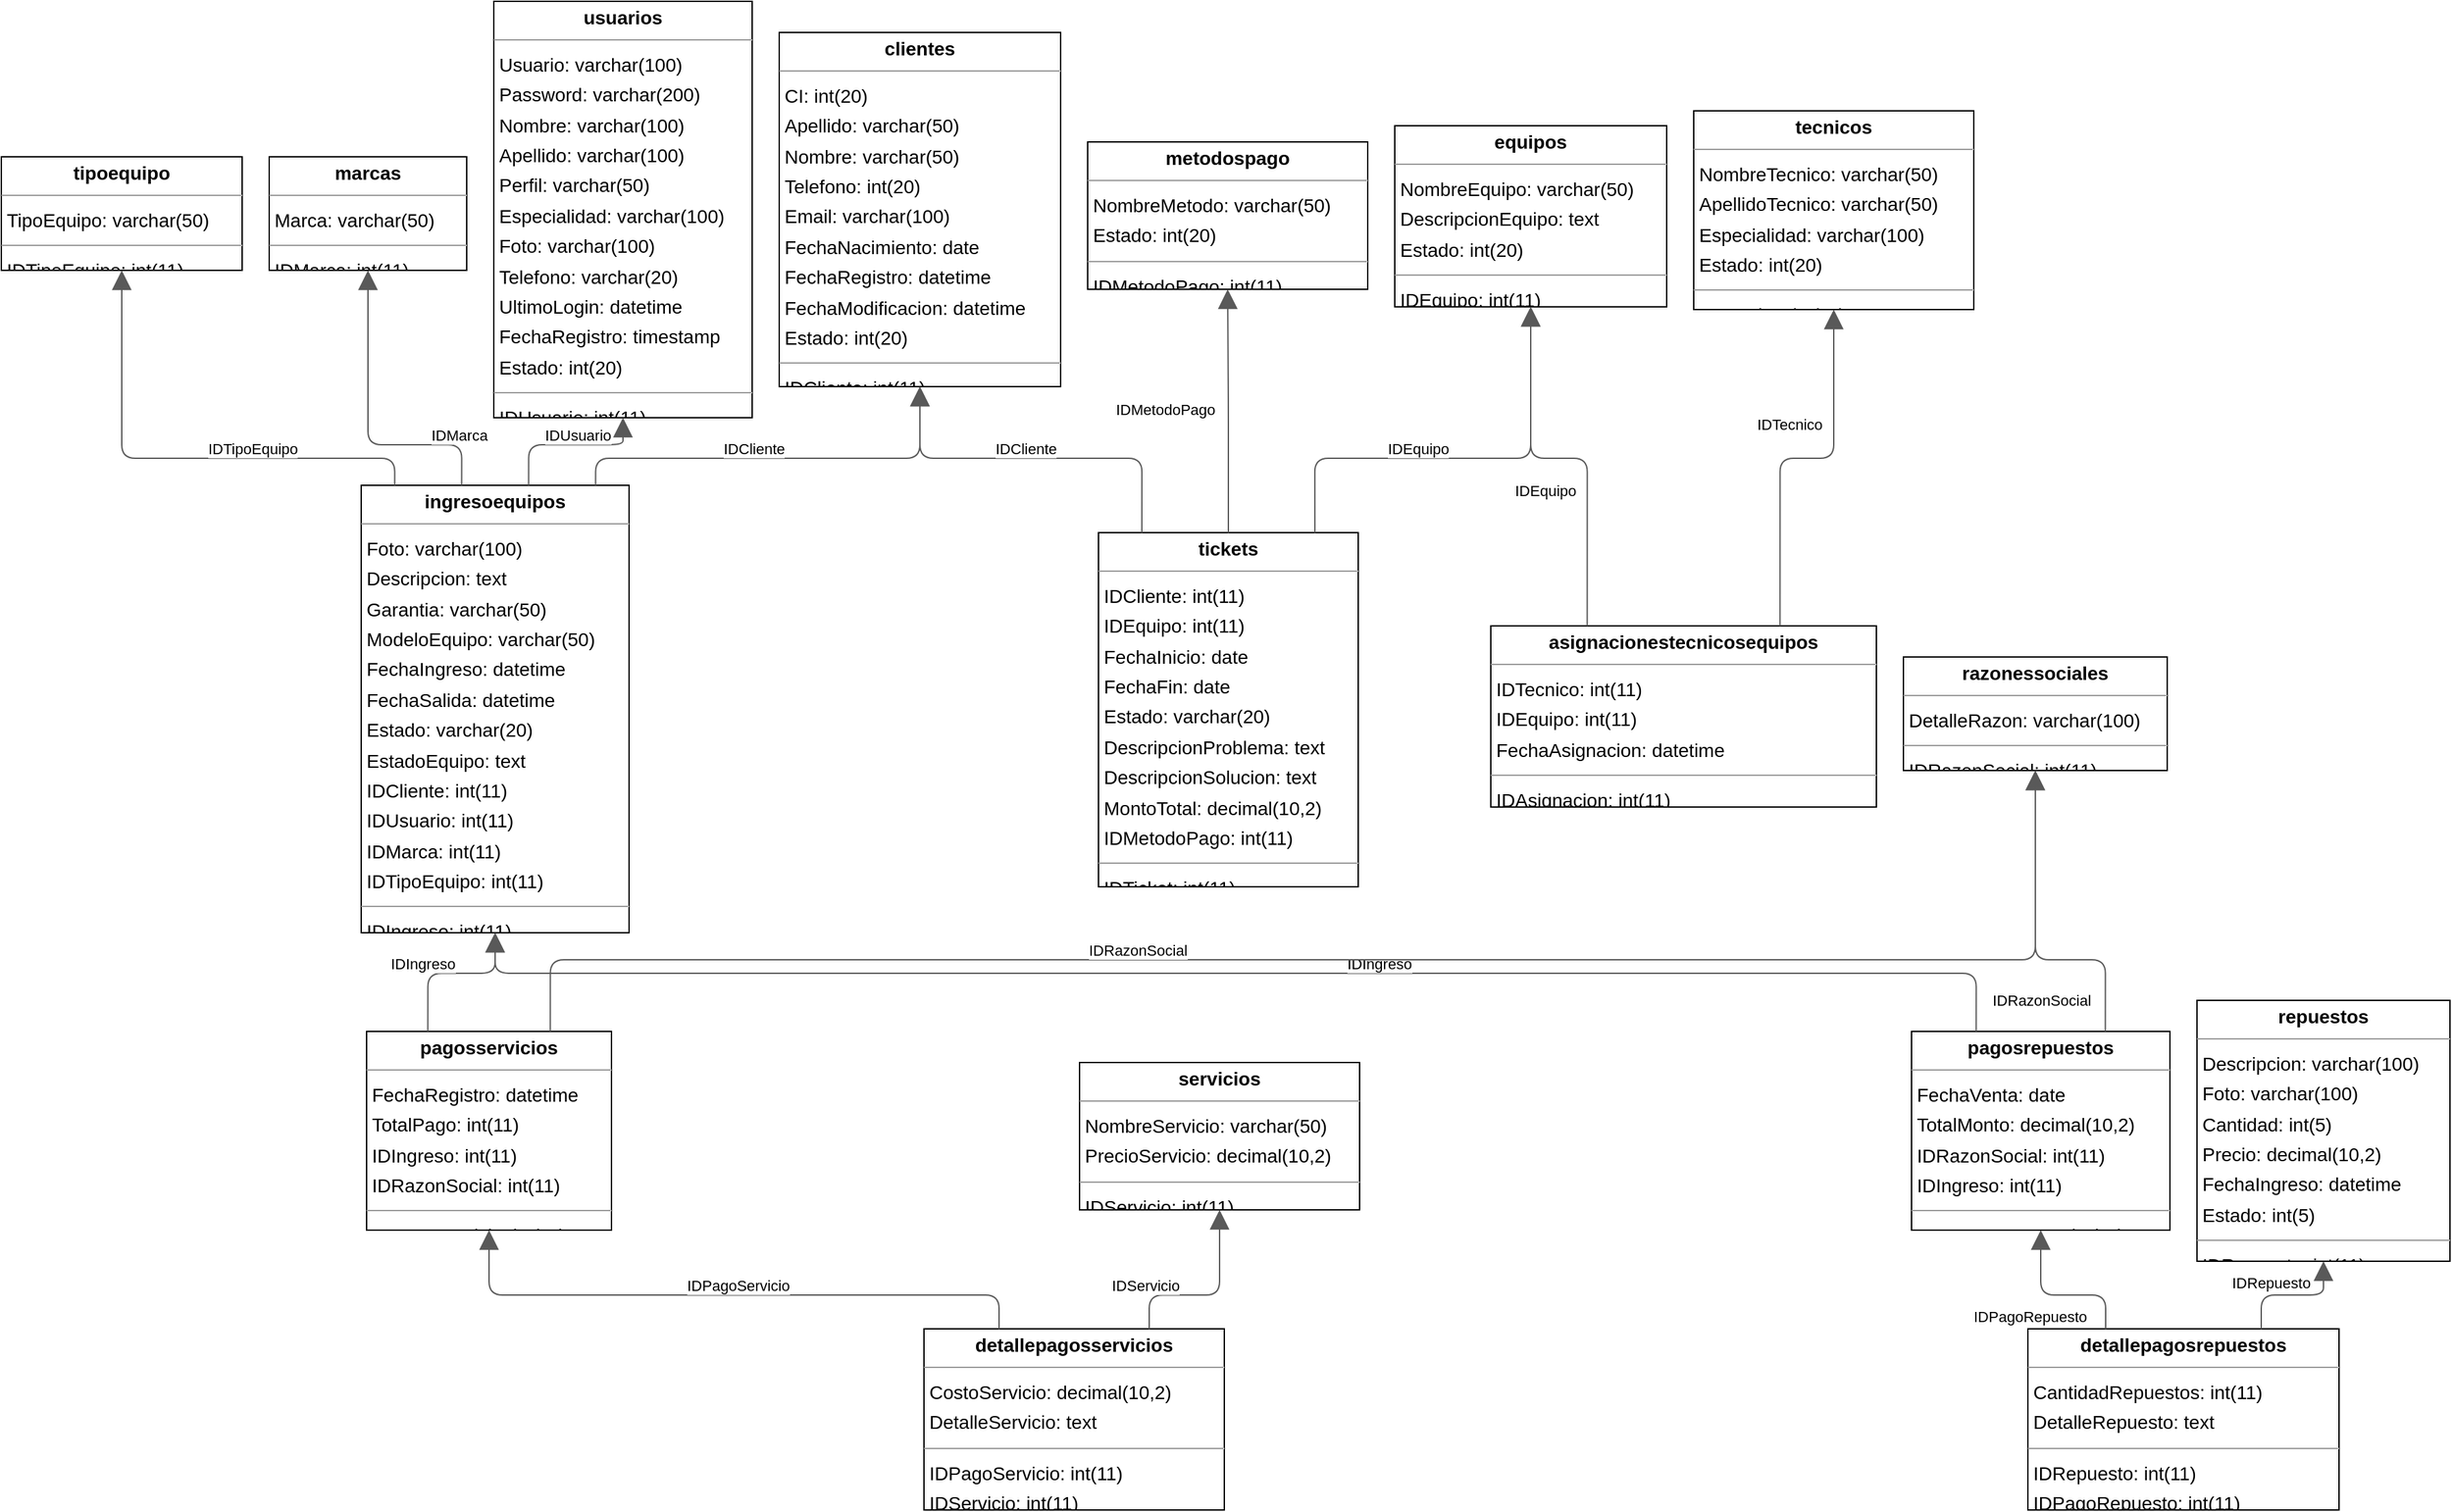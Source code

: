 <mxGraphModel dx="0" dy="0" grid="1" gridSize="10" guides="1" tooltips="1" connect="1" arrows="1" fold="1" page="0" pageScale="1" background="none" math="0" shadow="0">
  <root>
    <mxCell id="0" />
    <mxCell id="1" parent="0" />
    <mxCell id="node12" parent="1" vertex="1" value="&lt;p style=&quot;margin:0px;margin-top:4px;text-align:center;&quot;&gt;&lt;b&gt;asignacionestecnicosequipos&lt;/b&gt;&lt;/p&gt;&lt;hr size=&quot;1&quot;/&gt;&lt;p style=&quot;margin:0 0 0 4px;line-height:1.6;&quot;&gt; IDTecnico: int(11)&lt;br/&gt; IDEquipo: int(11)&lt;br/&gt; FechaAsignacion: datetime&lt;/p&gt;&lt;hr size=&quot;1&quot;/&gt;&lt;p style=&quot;margin:0 0 0 4px;line-height:1.6;&quot;&gt; IDAsignacion: int(11)&lt;/p&gt;" style="verticalAlign=top;align=left;overflow=fill;fontSize=14;fontFamily=Helvetica;html=1;rounded=0;shadow=0;comic=0;labelBackgroundColor=none;strokeWidth=1;">
      <mxGeometry x="958" y="296" width="285" height="134" as="geometry" />
    </mxCell>
    <mxCell id="node0" parent="1" vertex="1" value="&lt;p style=&quot;margin:0px;margin-top:4px;text-align:center;&quot;&gt;&lt;b&gt;clientes&lt;/b&gt;&lt;/p&gt;&lt;hr size=&quot;1&quot;/&gt;&lt;p style=&quot;margin:0 0 0 4px;line-height:1.6;&quot;&gt; CI: int(20)&lt;br/&gt; Apellido: varchar(50)&lt;br/&gt; Nombre: varchar(50)&lt;br/&gt; Telefono: int(20)&lt;br/&gt; Email: varchar(100)&lt;br/&gt; FechaNacimiento: date&lt;br/&gt; FechaRegistro: datetime&lt;br/&gt; FechaModificacion: datetime&lt;br/&gt; Estado: int(20)&lt;/p&gt;&lt;hr size=&quot;1&quot;/&gt;&lt;p style=&quot;margin:0 0 0 4px;line-height:1.6;&quot;&gt; IDCliente: int(11)&lt;/p&gt;" style="verticalAlign=top;align=left;overflow=fill;fontSize=14;fontFamily=Helvetica;html=1;rounded=0;shadow=0;comic=0;labelBackgroundColor=none;strokeWidth=1;">
      <mxGeometry x="432" y="-143" width="208" height="262" as="geometry" />
    </mxCell>
    <mxCell id="node6" parent="1" vertex="1" value="&lt;p style=&quot;margin:0px;margin-top:4px;text-align:center;&quot;&gt;&lt;b&gt;detallepagosrepuestos&lt;/b&gt;&lt;/p&gt;&lt;hr size=&quot;1&quot;/&gt;&lt;p style=&quot;margin:0 0 0 4px;line-height:1.6;&quot;&gt; CantidadRepuestos: int(11)&lt;br/&gt; DetalleRepuesto: text&lt;/p&gt;&lt;hr size=&quot;1&quot;/&gt;&lt;p style=&quot;margin:0 0 0 4px;line-height:1.6;&quot;&gt; IDRepuesto: int(11)&lt;br/&gt; IDPagoRepuesto: int(11)&lt;/p&gt;" style="verticalAlign=top;align=left;overflow=fill;fontSize=14;fontFamily=Helvetica;html=1;rounded=0;shadow=0;comic=0;labelBackgroundColor=none;strokeWidth=1;">
      <mxGeometry x="1355" y="816" width="230" height="134" as="geometry" />
    </mxCell>
    <mxCell id="node4" parent="1" vertex="1" value="&lt;p style=&quot;margin:0px;margin-top:4px;text-align:center;&quot;&gt;&lt;b&gt;detallepagosservicios&lt;/b&gt;&lt;/p&gt;&lt;hr size=&quot;1&quot;/&gt;&lt;p style=&quot;margin:0 0 0 4px;line-height:1.6;&quot;&gt; CostoServicio: decimal(10,2)&lt;br/&gt; DetalleServicio: text&lt;/p&gt;&lt;hr size=&quot;1&quot;/&gt;&lt;p style=&quot;margin:0 0 0 4px;line-height:1.6;&quot;&gt; IDPagoServicio: int(11)&lt;br/&gt; IDServicio: int(11)&lt;/p&gt;" style="verticalAlign=top;align=left;overflow=fill;fontSize=14;fontFamily=Helvetica;html=1;rounded=0;shadow=0;comic=0;labelBackgroundColor=none;strokeWidth=1;">
      <mxGeometry x="539" y="816" width="222" height="134" as="geometry" />
    </mxCell>
    <mxCell id="node16" parent="1" vertex="1" value="&lt;p style=&quot;margin:0px;margin-top:4px;text-align:center;&quot;&gt;&lt;b&gt;equipos&lt;/b&gt;&lt;/p&gt;&lt;hr size=&quot;1&quot;/&gt;&lt;p style=&quot;margin:0 0 0 4px;line-height:1.6;&quot;&gt; NombreEquipo: varchar(50)&lt;br/&gt; DescripcionEquipo: text&lt;br/&gt; Estado: int(20)&lt;/p&gt;&lt;hr size=&quot;1&quot;/&gt;&lt;p style=&quot;margin:0 0 0 4px;line-height:1.6;&quot;&gt; IDEquipo: int(11)&lt;/p&gt;" style="verticalAlign=top;align=left;overflow=fill;fontSize=14;fontFamily=Helvetica;html=1;rounded=0;shadow=0;comic=0;labelBackgroundColor=none;strokeWidth=1;">
      <mxGeometry x="887" y="-74" width="201" height="134" as="geometry" />
    </mxCell>
    <mxCell id="node1" parent="1" vertex="1" value="&lt;p style=&quot;margin:0px;margin-top:4px;text-align:center;&quot;&gt;&lt;b&gt;ingresoequipos&lt;/b&gt;&lt;/p&gt;&lt;hr size=&quot;1&quot;/&gt;&lt;p style=&quot;margin:0 0 0 4px;line-height:1.6;&quot;&gt; Foto: varchar(100)&lt;br/&gt; Descripcion: text&lt;br/&gt; Garantia: varchar(50)&lt;br/&gt; ModeloEquipo: varchar(50)&lt;br/&gt; FechaIngreso: datetime&lt;br/&gt; FechaSalida: datetime&lt;br/&gt; Estado: varchar(20)&lt;br/&gt; EstadoEquipo: text&lt;br/&gt; IDCliente: int(11)&lt;br/&gt; IDUsuario: int(11)&lt;br/&gt; IDMarca: int(11)&lt;br/&gt; IDTipoEquipo: int(11)&lt;/p&gt;&lt;hr size=&quot;1&quot;/&gt;&lt;p style=&quot;margin:0 0 0 4px;line-height:1.6;&quot;&gt; IDIngreso: int(11)&lt;/p&gt;" style="verticalAlign=top;align=left;overflow=fill;fontSize=14;fontFamily=Helvetica;html=1;rounded=0;shadow=0;comic=0;labelBackgroundColor=none;strokeWidth=1;">
      <mxGeometry x="123" y="192" width="198" height="331" as="geometry" />
    </mxCell>
    <mxCell id="node9" parent="1" vertex="1" value="&lt;p style=&quot;margin:0px;margin-top:4px;text-align:center;&quot;&gt;&lt;b&gt;marcas&lt;/b&gt;&lt;/p&gt;&lt;hr size=&quot;1&quot;/&gt;&lt;p style=&quot;margin:0 0 0 4px;line-height:1.6;&quot;&gt; Marca: varchar(50)&lt;/p&gt;&lt;hr size=&quot;1&quot;/&gt;&lt;p style=&quot;margin:0 0 0 4px;line-height:1.6;&quot;&gt; IDMarca: int(11)&lt;/p&gt;" style="verticalAlign=top;align=left;overflow=fill;fontSize=14;fontFamily=Helvetica;html=1;rounded=0;shadow=0;comic=0;labelBackgroundColor=none;strokeWidth=1;">
      <mxGeometry x="55" y="-51" width="146" height="84" as="geometry" />
    </mxCell>
    <mxCell id="node15" parent="1" vertex="1" value="&lt;p style=&quot;margin:0px;margin-top:4px;text-align:center;&quot;&gt;&lt;b&gt;metodospago&lt;/b&gt;&lt;/p&gt;&lt;hr size=&quot;1&quot;/&gt;&lt;p style=&quot;margin:0 0 0 4px;line-height:1.6;&quot;&gt; NombreMetodo: varchar(50)&lt;br/&gt; Estado: int(20)&lt;/p&gt;&lt;hr size=&quot;1&quot;/&gt;&lt;p style=&quot;margin:0 0 0 4px;line-height:1.6;&quot;&gt; IDMetodoPago: int(11)&lt;/p&gt;" style="verticalAlign=top;align=left;overflow=fill;fontSize=14;fontFamily=Helvetica;html=1;rounded=0;shadow=0;comic=0;labelBackgroundColor=none;strokeWidth=1;">
      <mxGeometry x="660" y="-62" width="207" height="109" as="geometry" />
    </mxCell>
    <mxCell id="node13" parent="1" vertex="1" value="&lt;p style=&quot;margin:0px;margin-top:4px;text-align:center;&quot;&gt;&lt;b&gt;pagosrepuestos&lt;/b&gt;&lt;/p&gt;&lt;hr size=&quot;1&quot;/&gt;&lt;p style=&quot;margin:0 0 0 4px;line-height:1.6;&quot;&gt; FechaVenta: date&lt;br/&gt; TotalMonto: decimal(10,2)&lt;br/&gt; IDRazonSocial: int(11)&lt;br/&gt; IDIngreso: int(11)&lt;/p&gt;&lt;hr size=&quot;1&quot;/&gt;&lt;p style=&quot;margin:0 0 0 4px;line-height:1.6;&quot;&gt; IDPagoRepuesto: int(11)&lt;/p&gt;" style="verticalAlign=top;align=left;overflow=fill;fontSize=14;fontFamily=Helvetica;html=1;rounded=0;shadow=0;comic=0;labelBackgroundColor=none;strokeWidth=1;">
      <mxGeometry x="1269" y="596" width="191" height="147" as="geometry" />
    </mxCell>
    <mxCell id="node10" parent="1" vertex="1" value="&lt;p style=&quot;margin:0px;margin-top:4px;text-align:center;&quot;&gt;&lt;b&gt;pagosservicios&lt;/b&gt;&lt;/p&gt;&lt;hr size=&quot;1&quot;/&gt;&lt;p style=&quot;margin:0 0 0 4px;line-height:1.6;&quot;&gt; FechaRegistro: datetime&lt;br/&gt; TotalPago: int(11)&lt;br/&gt; IDIngreso: int(11)&lt;br/&gt; IDRazonSocial: int(11)&lt;/p&gt;&lt;hr size=&quot;1&quot;/&gt;&lt;p style=&quot;margin:0 0 0 4px;line-height:1.6;&quot;&gt; IDPagoServicio: int(11)&lt;/p&gt;" style="verticalAlign=top;align=left;overflow=fill;fontSize=14;fontFamily=Helvetica;html=1;rounded=0;shadow=0;comic=0;labelBackgroundColor=none;strokeWidth=1;">
      <mxGeometry x="127" y="596" width="181" height="147" as="geometry" />
    </mxCell>
    <mxCell id="node3" parent="1" vertex="1" value="&lt;p style=&quot;margin:0px;margin-top:4px;text-align:center;&quot;&gt;&lt;b&gt;razonessociales&lt;/b&gt;&lt;/p&gt;&lt;hr size=&quot;1&quot;/&gt;&lt;p style=&quot;margin:0 0 0 4px;line-height:1.6;&quot;&gt; DetalleRazon: varchar(100)&lt;/p&gt;&lt;hr size=&quot;1&quot;/&gt;&lt;p style=&quot;margin:0 0 0 4px;line-height:1.6;&quot;&gt; IDRazonSocial: int(11)&lt;/p&gt;" style="verticalAlign=top;align=left;overflow=fill;fontSize=14;fontFamily=Helvetica;html=1;rounded=0;shadow=0;comic=0;labelBackgroundColor=none;strokeWidth=1;">
      <mxGeometry x="1263" y="319" width="195" height="84" as="geometry" />
    </mxCell>
    <mxCell id="node2" parent="1" vertex="1" value="&lt;p style=&quot;margin:0px;margin-top:4px;text-align:center;&quot;&gt;&lt;b&gt;repuestos&lt;/b&gt;&lt;/p&gt;&lt;hr size=&quot;1&quot;/&gt;&lt;p style=&quot;margin:0 0 0 4px;line-height:1.6;&quot;&gt; Descripcion: varchar(100)&lt;br/&gt; Foto: varchar(100)&lt;br/&gt; Cantidad: int(5)&lt;br/&gt; Precio: decimal(10,2)&lt;br/&gt; FechaIngreso: datetime&lt;br/&gt; Estado: int(5)&lt;/p&gt;&lt;hr size=&quot;1&quot;/&gt;&lt;p style=&quot;margin:0 0 0 4px;line-height:1.6;&quot;&gt; IDRepuesto: int(11)&lt;/p&gt;" style="verticalAlign=top;align=left;overflow=fill;fontSize=14;fontFamily=Helvetica;html=1;rounded=0;shadow=0;comic=0;labelBackgroundColor=none;strokeWidth=1;">
      <mxGeometry x="1480" y="573" width="187" height="193" as="geometry" />
    </mxCell>
    <mxCell id="node5" parent="1" vertex="1" value="&lt;p style=&quot;margin:0px;margin-top:4px;text-align:center;&quot;&gt;&lt;b&gt;servicios&lt;/b&gt;&lt;/p&gt;&lt;hr size=&quot;1&quot;/&gt;&lt;p style=&quot;margin:0 0 0 4px;line-height:1.6;&quot;&gt; NombreServicio: varchar(50)&lt;br/&gt; PrecioServicio: decimal(10,2)&lt;/p&gt;&lt;hr size=&quot;1&quot;/&gt;&lt;p style=&quot;margin:0 0 0 4px;line-height:1.6;&quot;&gt; IDServicio: int(11)&lt;/p&gt;" style="verticalAlign=top;align=left;overflow=fill;fontSize=14;fontFamily=Helvetica;html=1;rounded=0;shadow=0;comic=0;labelBackgroundColor=none;strokeWidth=1;">
      <mxGeometry x="654" y="619" width="207" height="109" as="geometry" />
    </mxCell>
    <mxCell id="node7" parent="1" vertex="1" value="&lt;p style=&quot;margin:0px;margin-top:4px;text-align:center;&quot;&gt;&lt;b&gt;tecnicos&lt;/b&gt;&lt;/p&gt;&lt;hr size=&quot;1&quot;/&gt;&lt;p style=&quot;margin:0 0 0 4px;line-height:1.6;&quot;&gt; NombreTecnico: varchar(50)&lt;br/&gt; ApellidoTecnico: varchar(50)&lt;br/&gt; Especialidad: varchar(100)&lt;br/&gt; Estado: int(20)&lt;/p&gt;&lt;hr size=&quot;1&quot;/&gt;&lt;p style=&quot;margin:0 0 0 4px;line-height:1.6;&quot;&gt; IDTecnico: int(11)&lt;/p&gt;" style="verticalAlign=top;align=left;overflow=fill;fontSize=14;fontFamily=Helvetica;html=1;rounded=0;shadow=0;comic=0;labelBackgroundColor=none;strokeWidth=1;">
      <mxGeometry x="1108" y="-85" width="207" height="147" as="geometry" />
    </mxCell>
    <mxCell id="node11" parent="1" vertex="1" value="&lt;p style=&quot;margin:0px;margin-top:4px;text-align:center;&quot;&gt;&lt;b&gt;tickets&lt;/b&gt;&lt;/p&gt;&lt;hr size=&quot;1&quot;/&gt;&lt;p style=&quot;margin:0 0 0 4px;line-height:1.6;&quot;&gt; IDCliente: int(11)&lt;br/&gt; IDEquipo: int(11)&lt;br/&gt; FechaInicio: date&lt;br/&gt; FechaFin: date&lt;br/&gt; Estado: varchar(20)&lt;br/&gt; DescripcionProblema: text&lt;br/&gt; DescripcionSolucion: text&lt;br/&gt; MontoTotal: decimal(10,2)&lt;br/&gt; IDMetodoPago: int(11)&lt;/p&gt;&lt;hr size=&quot;1&quot;/&gt;&lt;p style=&quot;margin:0 0 0 4px;line-height:1.6;&quot;&gt; IDTicket: int(11)&lt;/p&gt;" style="verticalAlign=top;align=left;overflow=fill;fontSize=14;fontFamily=Helvetica;html=1;rounded=0;shadow=0;comic=0;labelBackgroundColor=none;strokeWidth=1;">
      <mxGeometry x="668" y="227" width="192" height="262" as="geometry" />
    </mxCell>
    <mxCell id="node14" parent="1" vertex="1" value="&lt;p style=&quot;margin:0px;margin-top:4px;text-align:center;&quot;&gt;&lt;b&gt;tipoequipo&lt;/b&gt;&lt;/p&gt;&lt;hr size=&quot;1&quot;/&gt;&lt;p style=&quot;margin:0 0 0 4px;line-height:1.6;&quot;&gt; TipoEquipo: varchar(50)&lt;/p&gt;&lt;hr size=&quot;1&quot;/&gt;&lt;p style=&quot;margin:0 0 0 4px;line-height:1.6;&quot;&gt; IDTipoEquipo: int(11)&lt;/p&gt;" style="verticalAlign=top;align=left;overflow=fill;fontSize=14;fontFamily=Helvetica;html=1;rounded=0;shadow=0;comic=0;labelBackgroundColor=none;strokeWidth=1;">
      <mxGeometry x="-143" y="-51" width="178" height="84" as="geometry" />
    </mxCell>
    <mxCell id="node8" parent="1" vertex="1" value="&lt;p style=&quot;margin:0px;margin-top:4px;text-align:center;&quot;&gt;&lt;b&gt;usuarios&lt;/b&gt;&lt;/p&gt;&lt;hr size=&quot;1&quot;/&gt;&lt;p style=&quot;margin:0 0 0 4px;line-height:1.6;&quot;&gt; Usuario: varchar(100)&lt;br/&gt; Password: varchar(200)&lt;br/&gt; Nombre: varchar(100)&lt;br/&gt; Apellido: varchar(100)&lt;br/&gt; Perfil: varchar(50)&lt;br/&gt; Especialidad: varchar(100)&lt;br/&gt; Foto: varchar(100)&lt;br/&gt; Telefono: varchar(20)&lt;br/&gt; UltimoLogin: datetime&lt;br/&gt; FechaRegistro: timestamp&lt;br/&gt; Estado: int(20)&lt;/p&gt;&lt;hr size=&quot;1&quot;/&gt;&lt;p style=&quot;margin:0 0 0 4px;line-height:1.6;&quot;&gt; IDUsuario: int(11)&lt;/p&gt;" style="verticalAlign=top;align=left;overflow=fill;fontSize=14;fontFamily=Helvetica;html=1;rounded=0;shadow=0;comic=0;labelBackgroundColor=none;strokeWidth=1;">
      <mxGeometry x="221" y="-166" width="191" height="308" as="geometry" />
    </mxCell>
    <mxCell id="edge2" edge="1" value="" parent="1" source="node12" target="node16" style="html=1;rounded=1;edgeStyle=orthogonalEdgeStyle;dashed=0;startArrow=none;endArrow=block;endSize=12;strokeColor=#595959;exitX=0.250;exitY=0.000;exitDx=0;exitDy=0;entryX=0.500;entryY=1.000;entryDx=0;entryDy=0;">
      <mxGeometry width="50" height="50" relative="1" as="geometry">
        <Array as="points">
          <mxPoint x="1029" y="172" />
          <mxPoint x="988" y="172" />
        </Array>
      </mxGeometry>
    </mxCell>
    <mxCell id="label14" parent="edge2" vertex="1" connectable="0" value="IDEquipo" style="edgeLabel;resizable=0;html=1;align=left;verticalAlign=top;strokeColor=default;">
      <mxGeometry x="974" y="183" as="geometry" />
    </mxCell>
    <mxCell id="edge11" edge="1" value="" parent="1" source="node12" target="node7" style="html=1;rounded=1;edgeStyle=orthogonalEdgeStyle;dashed=0;startArrow=none;endArrow=block;endSize=12;strokeColor=#595959;exitX=0.750;exitY=0.000;exitDx=0;exitDy=0;entryX=0.500;entryY=1.000;entryDx=0;entryDy=0;">
      <mxGeometry width="50" height="50" relative="1" as="geometry">
        <Array as="points">
          <mxPoint x="1171" y="172" />
          <mxPoint x="1212" y="172" />
        </Array>
      </mxGeometry>
    </mxCell>
    <mxCell id="label68" parent="edge11" vertex="1" connectable="0" value="IDTecnico" style="edgeLabel;resizable=0;html=1;align=left;verticalAlign=top;strokeColor=default;">
      <mxGeometry x="1153" y="134" as="geometry" />
    </mxCell>
    <mxCell id="edge13" edge="1" value="" parent="1" source="node6" target="node13" style="html=1;rounded=1;edgeStyle=orthogonalEdgeStyle;dashed=0;startArrow=none;endArrow=block;endSize=12;strokeColor=#595959;exitX=0.250;exitY=0.000;exitDx=0;exitDy=0;entryX=0.500;entryY=1.000;entryDx=0;entryDy=0;">
      <mxGeometry width="50" height="50" relative="1" as="geometry">
        <Array as="points">
          <mxPoint x="1412" y="791" />
          <mxPoint x="1365" y="791" />
        </Array>
      </mxGeometry>
    </mxCell>
    <mxCell id="label80" parent="edge13" vertex="1" connectable="0" value="IDPagoRepuesto" style="edgeLabel;resizable=0;html=1;align=left;verticalAlign=top;strokeColor=default;">
      <mxGeometry x="1313" y="794" as="geometry" />
    </mxCell>
    <mxCell id="edge12" edge="1" value="" parent="1" source="node6" target="node2" style="html=1;rounded=1;edgeStyle=orthogonalEdgeStyle;dashed=0;startArrow=none;endArrow=block;endSize=12;strokeColor=#595959;exitX=0.750;exitY=0.000;exitDx=0;exitDy=0;entryX=0.500;entryY=1.000;entryDx=0;entryDy=0;">
      <mxGeometry width="50" height="50" relative="1" as="geometry">
        <Array as="points">
          <mxPoint x="1527" y="791" />
          <mxPoint x="1574" y="791" />
        </Array>
      </mxGeometry>
    </mxCell>
    <mxCell id="label74" parent="edge12" vertex="1" connectable="0" value="IDRepuesto" style="edgeLabel;resizable=0;html=1;align=left;verticalAlign=top;strokeColor=default;">
      <mxGeometry x="1504" y="769" as="geometry" />
    </mxCell>
    <mxCell id="edge7" edge="1" value="" parent="1" source="node4" target="node10" style="html=1;rounded=1;edgeStyle=orthogonalEdgeStyle;dashed=0;startArrow=none;endArrow=block;endSize=12;strokeColor=#595959;exitX=0.250;exitY=0.000;exitDx=0;exitDy=0;entryX=0.500;entryY=1.000;entryDx=0;entryDy=0;">
      <mxGeometry width="50" height="50" relative="1" as="geometry">
        <Array as="points">
          <mxPoint x="595" y="791" />
          <mxPoint x="217" y="791" />
        </Array>
      </mxGeometry>
    </mxCell>
    <mxCell id="label44" parent="edge7" vertex="1" connectable="0" value="IDPagoServicio" style="edgeLabel;resizable=0;html=1;align=left;verticalAlign=top;strokeColor=default;">
      <mxGeometry x="362" y="771" as="geometry" />
    </mxCell>
    <mxCell id="edge3" edge="1" value="" parent="1" source="node4" target="node5" style="html=1;rounded=1;edgeStyle=orthogonalEdgeStyle;dashed=0;startArrow=none;endArrow=block;endSize=12;strokeColor=#595959;exitX=0.750;exitY=0.000;exitDx=0;exitDy=0;entryX=0.500;entryY=1.000;entryDx=0;entryDy=0;">
      <mxGeometry width="50" height="50" relative="1" as="geometry">
        <Array as="points">
          <mxPoint x="706" y="791" />
          <mxPoint x="757" y="791" />
        </Array>
      </mxGeometry>
    </mxCell>
    <mxCell id="label20" parent="edge3" vertex="1" connectable="0" value="IDServicio" style="edgeLabel;resizable=0;html=1;align=left;verticalAlign=top;strokeColor=default;">
      <mxGeometry x="676" y="771" as="geometry" />
    </mxCell>
    <mxCell id="edge9" edge="1" value="" parent="1" source="node1" target="node0" style="html=1;rounded=1;edgeStyle=orthogonalEdgeStyle;dashed=0;startArrow=none;endArrow=block;endSize=12;strokeColor=#595959;exitX=0.875;exitY=0.000;exitDx=0;exitDy=0;entryX=0.500;entryY=1.000;entryDx=0;entryDy=0;">
      <mxGeometry width="50" height="50" relative="1" as="geometry">
        <Array as="points">
          <mxPoint x="297" y="172" />
          <mxPoint x="536" y="172" />
        </Array>
      </mxGeometry>
    </mxCell>
    <mxCell id="label56" parent="edge9" vertex="1" connectable="0" value="IDCliente" style="edgeLabel;resizable=0;html=1;align=left;verticalAlign=top;strokeColor=default;">
      <mxGeometry x="389" y="152" as="geometry" />
    </mxCell>
    <mxCell id="edge5" edge="1" value="" parent="1" source="node1" target="node9" style="html=1;rounded=1;edgeStyle=orthogonalEdgeStyle;dashed=0;startArrow=none;endArrow=block;endSize=12;strokeColor=#595959;exitX=0.375;exitY=0.000;exitDx=0;exitDy=0;entryX=0.500;entryY=1.000;entryDx=0;entryDy=0;">
      <mxGeometry width="50" height="50" relative="1" as="geometry">
        <Array as="points">
          <mxPoint x="198" y="162" />
          <mxPoint x="128" y="162" />
        </Array>
      </mxGeometry>
    </mxCell>
    <mxCell id="label32" parent="edge5" vertex="1" connectable="0" value="IDMarca" style="edgeLabel;resizable=0;html=1;align=left;verticalAlign=top;strokeColor=default;">
      <mxGeometry x="173" y="142" as="geometry" />
    </mxCell>
    <mxCell id="edge14" edge="1" value="" parent="1" source="node1" target="node14" style="html=1;rounded=1;edgeStyle=orthogonalEdgeStyle;dashed=0;startArrow=none;endArrow=block;endSize=12;strokeColor=#595959;exitX=0.125;exitY=0.000;exitDx=0;exitDy=0;entryX=0.500;entryY=1.000;entryDx=0;entryDy=0;">
      <mxGeometry width="50" height="50" relative="1" as="geometry">
        <Array as="points">
          <mxPoint x="148" y="172" />
          <mxPoint x="-54" y="172" />
        </Array>
      </mxGeometry>
    </mxCell>
    <mxCell id="label86" parent="edge14" vertex="1" connectable="0" value="IDTipoEquipo" style="edgeLabel;resizable=0;html=1;align=left;verticalAlign=top;strokeColor=default;">
      <mxGeometry x="8" y="152" as="geometry" />
    </mxCell>
    <mxCell id="edge16" edge="1" value="" parent="1" source="node1" target="node8" style="html=1;rounded=1;edgeStyle=orthogonalEdgeStyle;dashed=0;startArrow=none;endArrow=block;endSize=12;strokeColor=#595959;exitX=0.625;exitY=0.000;exitDx=0;exitDy=0;entryX=0.500;entryY=1.000;entryDx=0;entryDy=0;">
      <mxGeometry width="50" height="50" relative="1" as="geometry">
        <Array as="points">
          <mxPoint x="247" y="162" />
          <mxPoint x="317" y="162" />
        </Array>
      </mxGeometry>
    </mxCell>
    <mxCell id="label98" parent="edge16" vertex="1" connectable="0" value="IDUsuario" style="edgeLabel;resizable=0;html=1;align=left;verticalAlign=top;strokeColor=default;">
      <mxGeometry x="257" y="142" as="geometry" />
    </mxCell>
    <mxCell id="edge1" edge="1" value="" parent="1" source="node13" target="node1" style="html=1;rounded=1;edgeStyle=orthogonalEdgeStyle;dashed=0;startArrow=none;endArrow=block;endSize=12;strokeColor=#595959;exitX=0.250;exitY=0.000;exitDx=0;exitDy=0;entryX=0.500;entryY=1.000;entryDx=0;entryDy=0;">
      <mxGeometry width="50" height="50" relative="1" as="geometry">
        <Array as="points">
          <mxPoint x="1317" y="553" />
          <mxPoint x="222" y="553" />
        </Array>
      </mxGeometry>
    </mxCell>
    <mxCell id="label8" parent="edge1" vertex="1" connectable="0" value="IDIngreso" style="edgeLabel;resizable=0;html=1;align=left;verticalAlign=top;strokeColor=default;">
      <mxGeometry x="850" y="533" as="geometry" />
    </mxCell>
    <mxCell id="edge0" edge="1" value="" parent="1" source="node13" target="node3" style="html=1;rounded=1;edgeStyle=orthogonalEdgeStyle;dashed=0;startArrow=none;endArrow=block;endSize=12;strokeColor=#595959;exitX=0.750;exitY=0.000;exitDx=0;exitDy=0;entryX=0.500;entryY=1.000;entryDx=0;entryDy=0;">
      <mxGeometry width="50" height="50" relative="1" as="geometry">
        <Array as="points">
          <mxPoint x="1412" y="543" />
          <mxPoint x="1360" y="543" />
        </Array>
      </mxGeometry>
    </mxCell>
    <mxCell id="label2" parent="edge0" vertex="1" connectable="0" value="IDRazonSocial" style="edgeLabel;resizable=0;html=1;align=left;verticalAlign=top;strokeColor=default;">
      <mxGeometry x="1327" y="560" as="geometry" />
    </mxCell>
    <mxCell id="edge8" edge="1" value="" parent="1" source="node10" target="node1" style="html=1;rounded=1;edgeStyle=orthogonalEdgeStyle;dashed=0;startArrow=none;endArrow=block;endSize=12;strokeColor=#595959;exitX=0.250;exitY=0.000;exitDx=0;exitDy=0;entryX=0.500;entryY=1.000;entryDx=0;entryDy=0;">
      <mxGeometry width="50" height="50" relative="1" as="geometry">
        <Array as="points">
          <mxPoint x="172" y="553" />
          <mxPoint x="222" y="553" />
        </Array>
      </mxGeometry>
    </mxCell>
    <mxCell id="label50" parent="edge8" vertex="1" connectable="0" value="IDIngreso" style="edgeLabel;resizable=0;html=1;align=left;verticalAlign=top;strokeColor=default;">
      <mxGeometry x="143" y="533" as="geometry" />
    </mxCell>
    <mxCell id="edge15" edge="1" value="" parent="1" source="node10" target="node3" style="html=1;rounded=1;edgeStyle=orthogonalEdgeStyle;dashed=0;startArrow=none;endArrow=block;endSize=12;strokeColor=#595959;exitX=0.750;exitY=0.000;exitDx=0;exitDy=0;entryX=0.500;entryY=1.000;entryDx=0;entryDy=0;">
      <mxGeometry width="50" height="50" relative="1" as="geometry">
        <Array as="points">
          <mxPoint x="263" y="543" />
          <mxPoint x="1360" y="543" />
        </Array>
      </mxGeometry>
    </mxCell>
    <mxCell id="label92" parent="edge15" vertex="1" connectable="0" value="IDRazonSocial" style="edgeLabel;resizable=0;html=1;align=left;verticalAlign=top;strokeColor=default;">
      <mxGeometry x="659" y="523" as="geometry" />
    </mxCell>
    <mxCell id="edge4" edge="1" value="" parent="1" source="node11" target="node0" style="html=1;rounded=1;edgeStyle=orthogonalEdgeStyle;dashed=0;startArrow=none;endArrow=block;endSize=12;strokeColor=#595959;exitX=0.167;exitY=0.000;exitDx=0;exitDy=0;entryX=0.500;entryY=1.000;entryDx=0;entryDy=0;">
      <mxGeometry width="50" height="50" relative="1" as="geometry">
        <Array as="points">
          <mxPoint x="700" y="172" />
          <mxPoint x="536" y="172" />
        </Array>
      </mxGeometry>
    </mxCell>
    <mxCell id="label26" parent="edge4" vertex="1" connectable="0" value="IDCliente" style="edgeLabel;resizable=0;html=1;align=left;verticalAlign=top;strokeColor=default;">
      <mxGeometry x="590" y="152" as="geometry" />
    </mxCell>
    <mxCell id="edge6" edge="1" value="" parent="1" source="node11" target="node16" style="html=1;rounded=1;edgeStyle=orthogonalEdgeStyle;dashed=0;startArrow=none;endArrow=block;endSize=12;strokeColor=#595959;exitX=0.833;exitY=0.000;exitDx=0;exitDy=0;entryX=0.500;entryY=1.000;entryDx=0;entryDy=0;">
      <mxGeometry width="50" height="50" relative="1" as="geometry">
        <Array as="points">
          <mxPoint x="828" y="172" />
          <mxPoint x="988" y="172" />
        </Array>
      </mxGeometry>
    </mxCell>
    <mxCell id="label38" parent="edge6" vertex="1" connectable="0" value="IDEquipo" style="edgeLabel;resizable=0;html=1;align=left;verticalAlign=top;strokeColor=default;">
      <mxGeometry x="880" y="152" as="geometry" />
    </mxCell>
    <mxCell id="edge10" edge="1" value="" parent="1" source="node11" target="node15" style="html=1;rounded=1;edgeStyle=orthogonalEdgeStyle;dashed=0;startArrow=none;endArrow=block;endSize=12;strokeColor=#595959;exitX=0.500;exitY=0.000;exitDx=0;exitDy=0;entryX=0.500;entryY=1.000;entryDx=0;entryDy=0;">
      <mxGeometry width="50" height="50" relative="1" as="geometry">
        <Array as="points" />
      </mxGeometry>
    </mxCell>
    <mxCell id="label62" parent="edge10" vertex="1" connectable="0" value="IDMetodoPago" style="edgeLabel;resizable=0;html=1;align=left;verticalAlign=top;strokeColor=default;">
      <mxGeometry x="679" y="123" as="geometry" />
    </mxCell>
  </root>
</mxGraphModel>